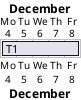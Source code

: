 {
  "sha1": "cbydl7mpfrubc96bnmszhzbcyn4o8bt",
  "insertion": {
    "when": "2024-06-01T09:03:01.202Z",
    "user": "plantuml@gmail.com"
  }
}
@startgantt
Project starts the 2023/12/04.
sunday are closed.
[T1] requires 5 days.

@endgantt
